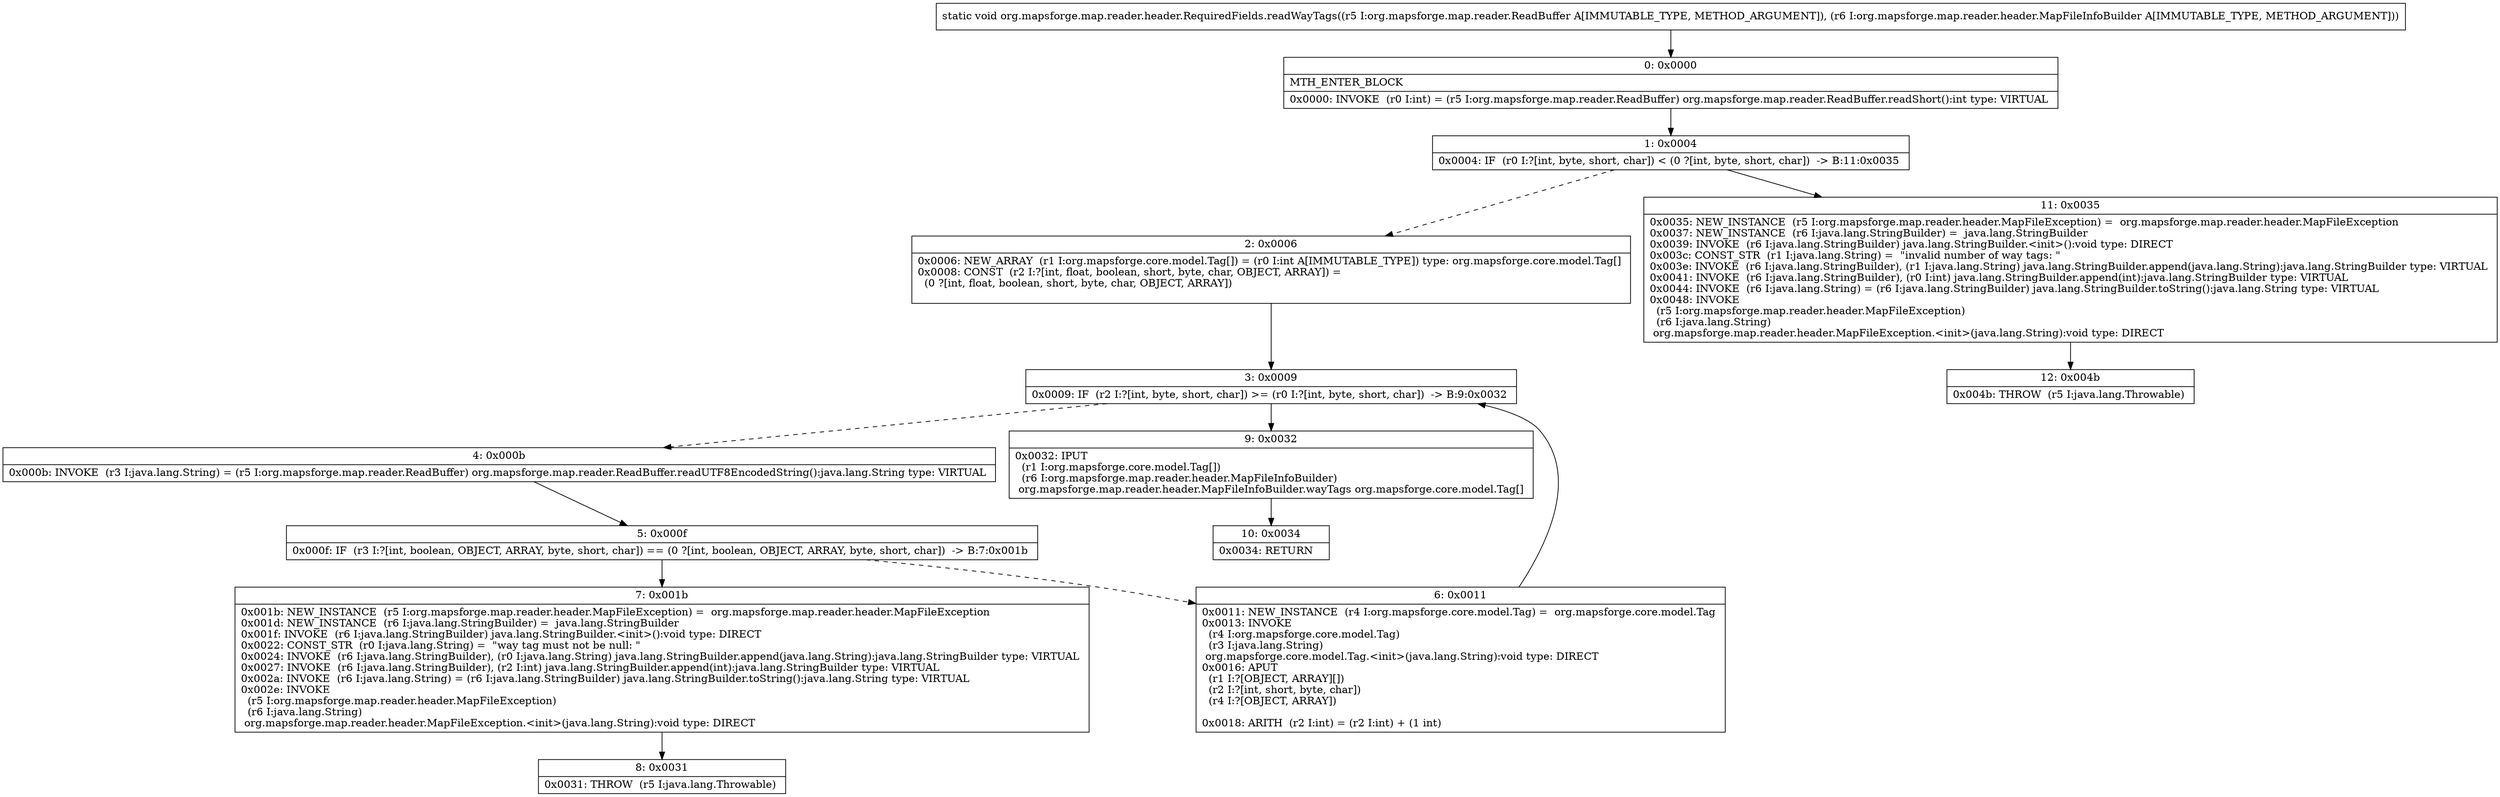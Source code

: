 digraph "CFG fororg.mapsforge.map.reader.header.RequiredFields.readWayTags(Lorg\/mapsforge\/map\/reader\/ReadBuffer;Lorg\/mapsforge\/map\/reader\/header\/MapFileInfoBuilder;)V" {
Node_0 [shape=record,label="{0\:\ 0x0000|MTH_ENTER_BLOCK\l|0x0000: INVOKE  (r0 I:int) = (r5 I:org.mapsforge.map.reader.ReadBuffer) org.mapsforge.map.reader.ReadBuffer.readShort():int type: VIRTUAL \l}"];
Node_1 [shape=record,label="{1\:\ 0x0004|0x0004: IF  (r0 I:?[int, byte, short, char]) \< (0 ?[int, byte, short, char])  \-\> B:11:0x0035 \l}"];
Node_2 [shape=record,label="{2\:\ 0x0006|0x0006: NEW_ARRAY  (r1 I:org.mapsforge.core.model.Tag[]) = (r0 I:int A[IMMUTABLE_TYPE]) type: org.mapsforge.core.model.Tag[] \l0x0008: CONST  (r2 I:?[int, float, boolean, short, byte, char, OBJECT, ARRAY]) = \l  (0 ?[int, float, boolean, short, byte, char, OBJECT, ARRAY])\l \l}"];
Node_3 [shape=record,label="{3\:\ 0x0009|0x0009: IF  (r2 I:?[int, byte, short, char]) \>= (r0 I:?[int, byte, short, char])  \-\> B:9:0x0032 \l}"];
Node_4 [shape=record,label="{4\:\ 0x000b|0x000b: INVOKE  (r3 I:java.lang.String) = (r5 I:org.mapsforge.map.reader.ReadBuffer) org.mapsforge.map.reader.ReadBuffer.readUTF8EncodedString():java.lang.String type: VIRTUAL \l}"];
Node_5 [shape=record,label="{5\:\ 0x000f|0x000f: IF  (r3 I:?[int, boolean, OBJECT, ARRAY, byte, short, char]) == (0 ?[int, boolean, OBJECT, ARRAY, byte, short, char])  \-\> B:7:0x001b \l}"];
Node_6 [shape=record,label="{6\:\ 0x0011|0x0011: NEW_INSTANCE  (r4 I:org.mapsforge.core.model.Tag) =  org.mapsforge.core.model.Tag \l0x0013: INVOKE  \l  (r4 I:org.mapsforge.core.model.Tag)\l  (r3 I:java.lang.String)\l org.mapsforge.core.model.Tag.\<init\>(java.lang.String):void type: DIRECT \l0x0016: APUT  \l  (r1 I:?[OBJECT, ARRAY][])\l  (r2 I:?[int, short, byte, char])\l  (r4 I:?[OBJECT, ARRAY])\l \l0x0018: ARITH  (r2 I:int) = (r2 I:int) + (1 int) \l}"];
Node_7 [shape=record,label="{7\:\ 0x001b|0x001b: NEW_INSTANCE  (r5 I:org.mapsforge.map.reader.header.MapFileException) =  org.mapsforge.map.reader.header.MapFileException \l0x001d: NEW_INSTANCE  (r6 I:java.lang.StringBuilder) =  java.lang.StringBuilder \l0x001f: INVOKE  (r6 I:java.lang.StringBuilder) java.lang.StringBuilder.\<init\>():void type: DIRECT \l0x0022: CONST_STR  (r0 I:java.lang.String) =  \"way tag must not be null: \" \l0x0024: INVOKE  (r6 I:java.lang.StringBuilder), (r0 I:java.lang.String) java.lang.StringBuilder.append(java.lang.String):java.lang.StringBuilder type: VIRTUAL \l0x0027: INVOKE  (r6 I:java.lang.StringBuilder), (r2 I:int) java.lang.StringBuilder.append(int):java.lang.StringBuilder type: VIRTUAL \l0x002a: INVOKE  (r6 I:java.lang.String) = (r6 I:java.lang.StringBuilder) java.lang.StringBuilder.toString():java.lang.String type: VIRTUAL \l0x002e: INVOKE  \l  (r5 I:org.mapsforge.map.reader.header.MapFileException)\l  (r6 I:java.lang.String)\l org.mapsforge.map.reader.header.MapFileException.\<init\>(java.lang.String):void type: DIRECT \l}"];
Node_8 [shape=record,label="{8\:\ 0x0031|0x0031: THROW  (r5 I:java.lang.Throwable) \l}"];
Node_9 [shape=record,label="{9\:\ 0x0032|0x0032: IPUT  \l  (r1 I:org.mapsforge.core.model.Tag[])\l  (r6 I:org.mapsforge.map.reader.header.MapFileInfoBuilder)\l org.mapsforge.map.reader.header.MapFileInfoBuilder.wayTags org.mapsforge.core.model.Tag[] \l}"];
Node_10 [shape=record,label="{10\:\ 0x0034|0x0034: RETURN   \l}"];
Node_11 [shape=record,label="{11\:\ 0x0035|0x0035: NEW_INSTANCE  (r5 I:org.mapsforge.map.reader.header.MapFileException) =  org.mapsforge.map.reader.header.MapFileException \l0x0037: NEW_INSTANCE  (r6 I:java.lang.StringBuilder) =  java.lang.StringBuilder \l0x0039: INVOKE  (r6 I:java.lang.StringBuilder) java.lang.StringBuilder.\<init\>():void type: DIRECT \l0x003c: CONST_STR  (r1 I:java.lang.String) =  \"invalid number of way tags: \" \l0x003e: INVOKE  (r6 I:java.lang.StringBuilder), (r1 I:java.lang.String) java.lang.StringBuilder.append(java.lang.String):java.lang.StringBuilder type: VIRTUAL \l0x0041: INVOKE  (r6 I:java.lang.StringBuilder), (r0 I:int) java.lang.StringBuilder.append(int):java.lang.StringBuilder type: VIRTUAL \l0x0044: INVOKE  (r6 I:java.lang.String) = (r6 I:java.lang.StringBuilder) java.lang.StringBuilder.toString():java.lang.String type: VIRTUAL \l0x0048: INVOKE  \l  (r5 I:org.mapsforge.map.reader.header.MapFileException)\l  (r6 I:java.lang.String)\l org.mapsforge.map.reader.header.MapFileException.\<init\>(java.lang.String):void type: DIRECT \l}"];
Node_12 [shape=record,label="{12\:\ 0x004b|0x004b: THROW  (r5 I:java.lang.Throwable) \l}"];
MethodNode[shape=record,label="{static void org.mapsforge.map.reader.header.RequiredFields.readWayTags((r5 I:org.mapsforge.map.reader.ReadBuffer A[IMMUTABLE_TYPE, METHOD_ARGUMENT]), (r6 I:org.mapsforge.map.reader.header.MapFileInfoBuilder A[IMMUTABLE_TYPE, METHOD_ARGUMENT])) }"];
MethodNode -> Node_0;
Node_0 -> Node_1;
Node_1 -> Node_2[style=dashed];
Node_1 -> Node_11;
Node_2 -> Node_3;
Node_3 -> Node_4[style=dashed];
Node_3 -> Node_9;
Node_4 -> Node_5;
Node_5 -> Node_6[style=dashed];
Node_5 -> Node_7;
Node_6 -> Node_3;
Node_7 -> Node_8;
Node_9 -> Node_10;
Node_11 -> Node_12;
}

